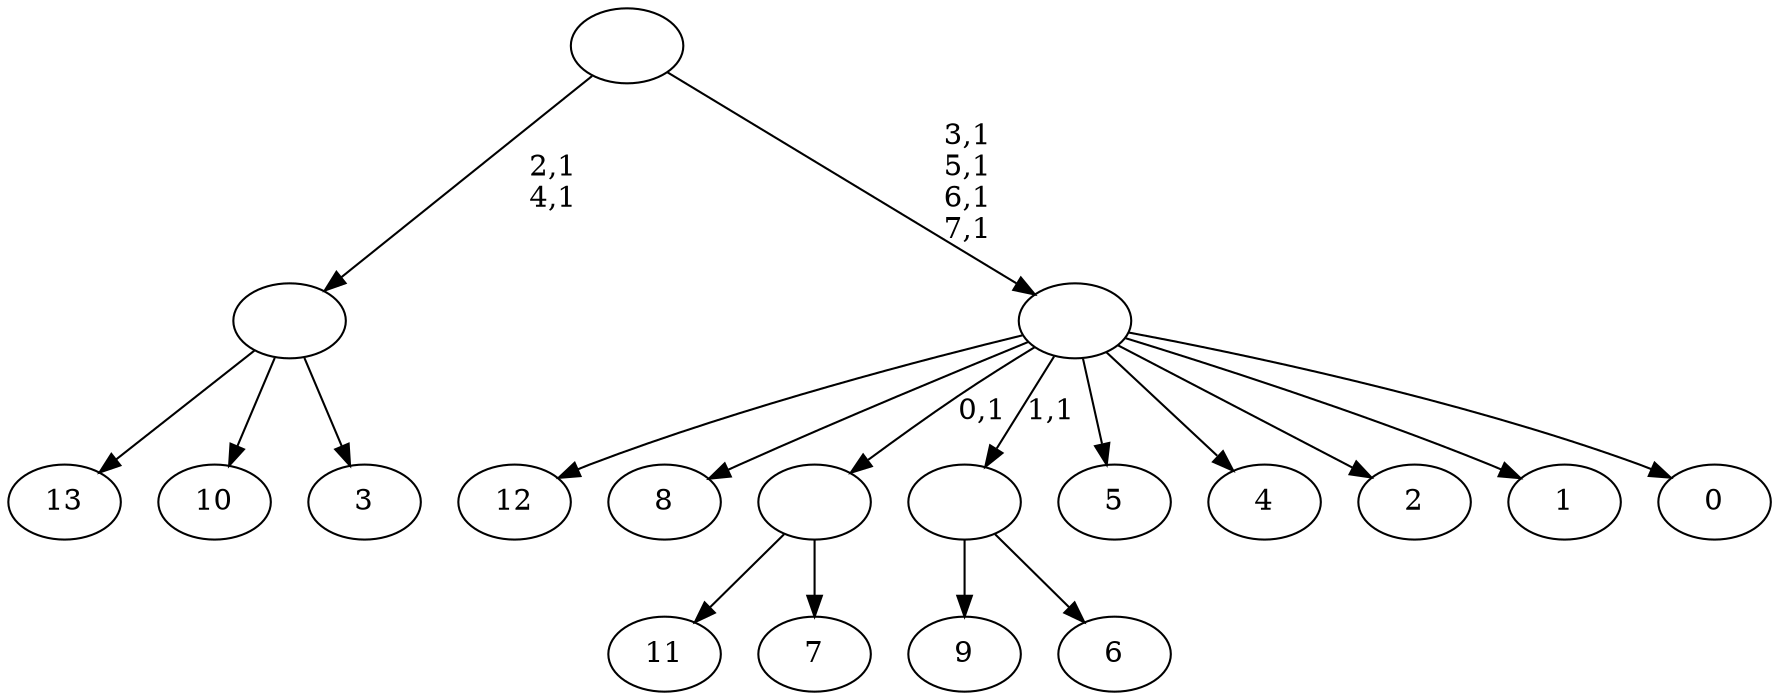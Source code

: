 digraph T {
	22 [label="13"]
	21 [label="12"]
	20 [label="11"]
	19 [label="10"]
	18 [label="9"]
	17 [label="8"]
	16 [label="7"]
	15 [label=""]
	14 [label="6"]
	13 [label=""]
	12 [label="5"]
	11 [label="4"]
	10 [label="3"]
	9 [label=""]
	7 [label="2"]
	6 [label="1"]
	5 [label="0"]
	4 [label=""]
	0 [label=""]
	15 -> 20 [label=""]
	15 -> 16 [label=""]
	13 -> 18 [label=""]
	13 -> 14 [label=""]
	9 -> 22 [label=""]
	9 -> 19 [label=""]
	9 -> 10 [label=""]
	4 -> 21 [label=""]
	4 -> 17 [label=""]
	4 -> 15 [label="0,1"]
	4 -> 13 [label="1,1"]
	4 -> 12 [label=""]
	4 -> 11 [label=""]
	4 -> 7 [label=""]
	4 -> 6 [label=""]
	4 -> 5 [label=""]
	0 -> 4 [label="3,1\n5,1\n6,1\n7,1"]
	0 -> 9 [label="2,1\n4,1"]
}
